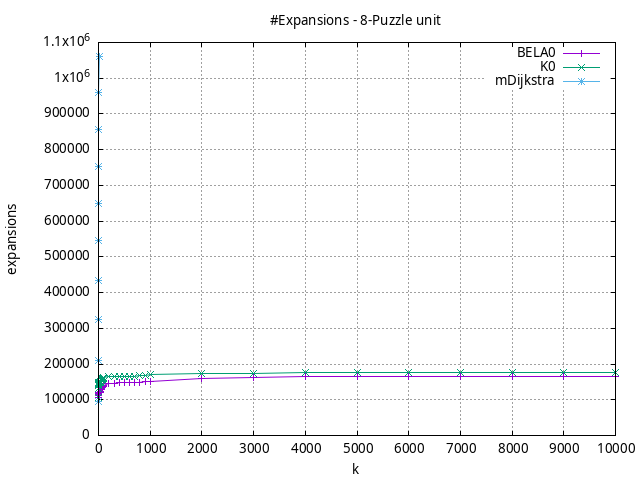 #!/usr/bin/gnuplot
# -*- coding: utf-8 -*-
#
# results/n-puzzle/unit/8/8puzzle.brute-force.expansions.gnuplot
#
# Started on 12/09/2023 19:56:05
# Author: Carlos Linares López
set grid
set xlabel "k"
set ylabel "expansions"

set title "#Expansions - 8-Puzzle unit"

set terminal png enhanced font "Ariel,10"
set output '8puzzle.brute-force.expansions.png'

plot "-" title "BELA0"      with linesp, "-" title "K0"      with linesp, "-" title "mDijkstra"      with linesp

	1 96216.56
	2 106685.39
	3 112337.39
	4 115040.54
	5 117124.49
	6 117906.81
	7 118345.57
	8 119116.35
	9 119353.95
	10 119353.95
	20 119764.58
	30 119793.49
	40 122225.13
	50 128901.68
	60 132339.52
	70 133071.41
	80 134441.41
	90 136277.53
	100 138994.35
	200 145433.77
	300 146814.13
	400 147069.17
	500 147230.99
	600 147621.86
	700 147716.26
	800 149028.47
	900 150183.76
	1000 151391.33
	2000 160241.35
	3000 162043.27
	4000 163901.37
	5000 165250.45
	6000 165335.91
	7000 165524.71
	8000 165975.62
	9000 166437.8
	10000 166437.8
end
	1 106733.78
	2 132076.62
	3 139384.09
	4 142440.66
	5 145093.74
	6 145681.92
	7 146022.95
	8 147070.17
	9 147231.99
	10 147231.99
	20 147435.3
	30 147435.3
	40 150184.76
	50 155126.96
	60 156448.59
	70 156973.0
	80 158659.8
	90 160256.85
	100 161648.02
	200 165336.91
	300 165976.62
	400 166025.55
	500 166054.25
	600 166479.79
	700 166489.83
	800 167715.64
	900 168495.37
	1000 169515.31
	2000 174032.57
	3000 174533.4
	4000 175287.11
	5000 175885.68
	6000 175889.41
	7000 175909.49
	8000 176032.59
	9000 176468.11
	10000 176468.11
end
	1 96216.56
	2 209761.5
	3 323912.28
	4 434067.02
	5 545616.63
	6 650440.64
	7 752957.83
	8 857156.79
	9 960384.75
	10 1059775.2
end

